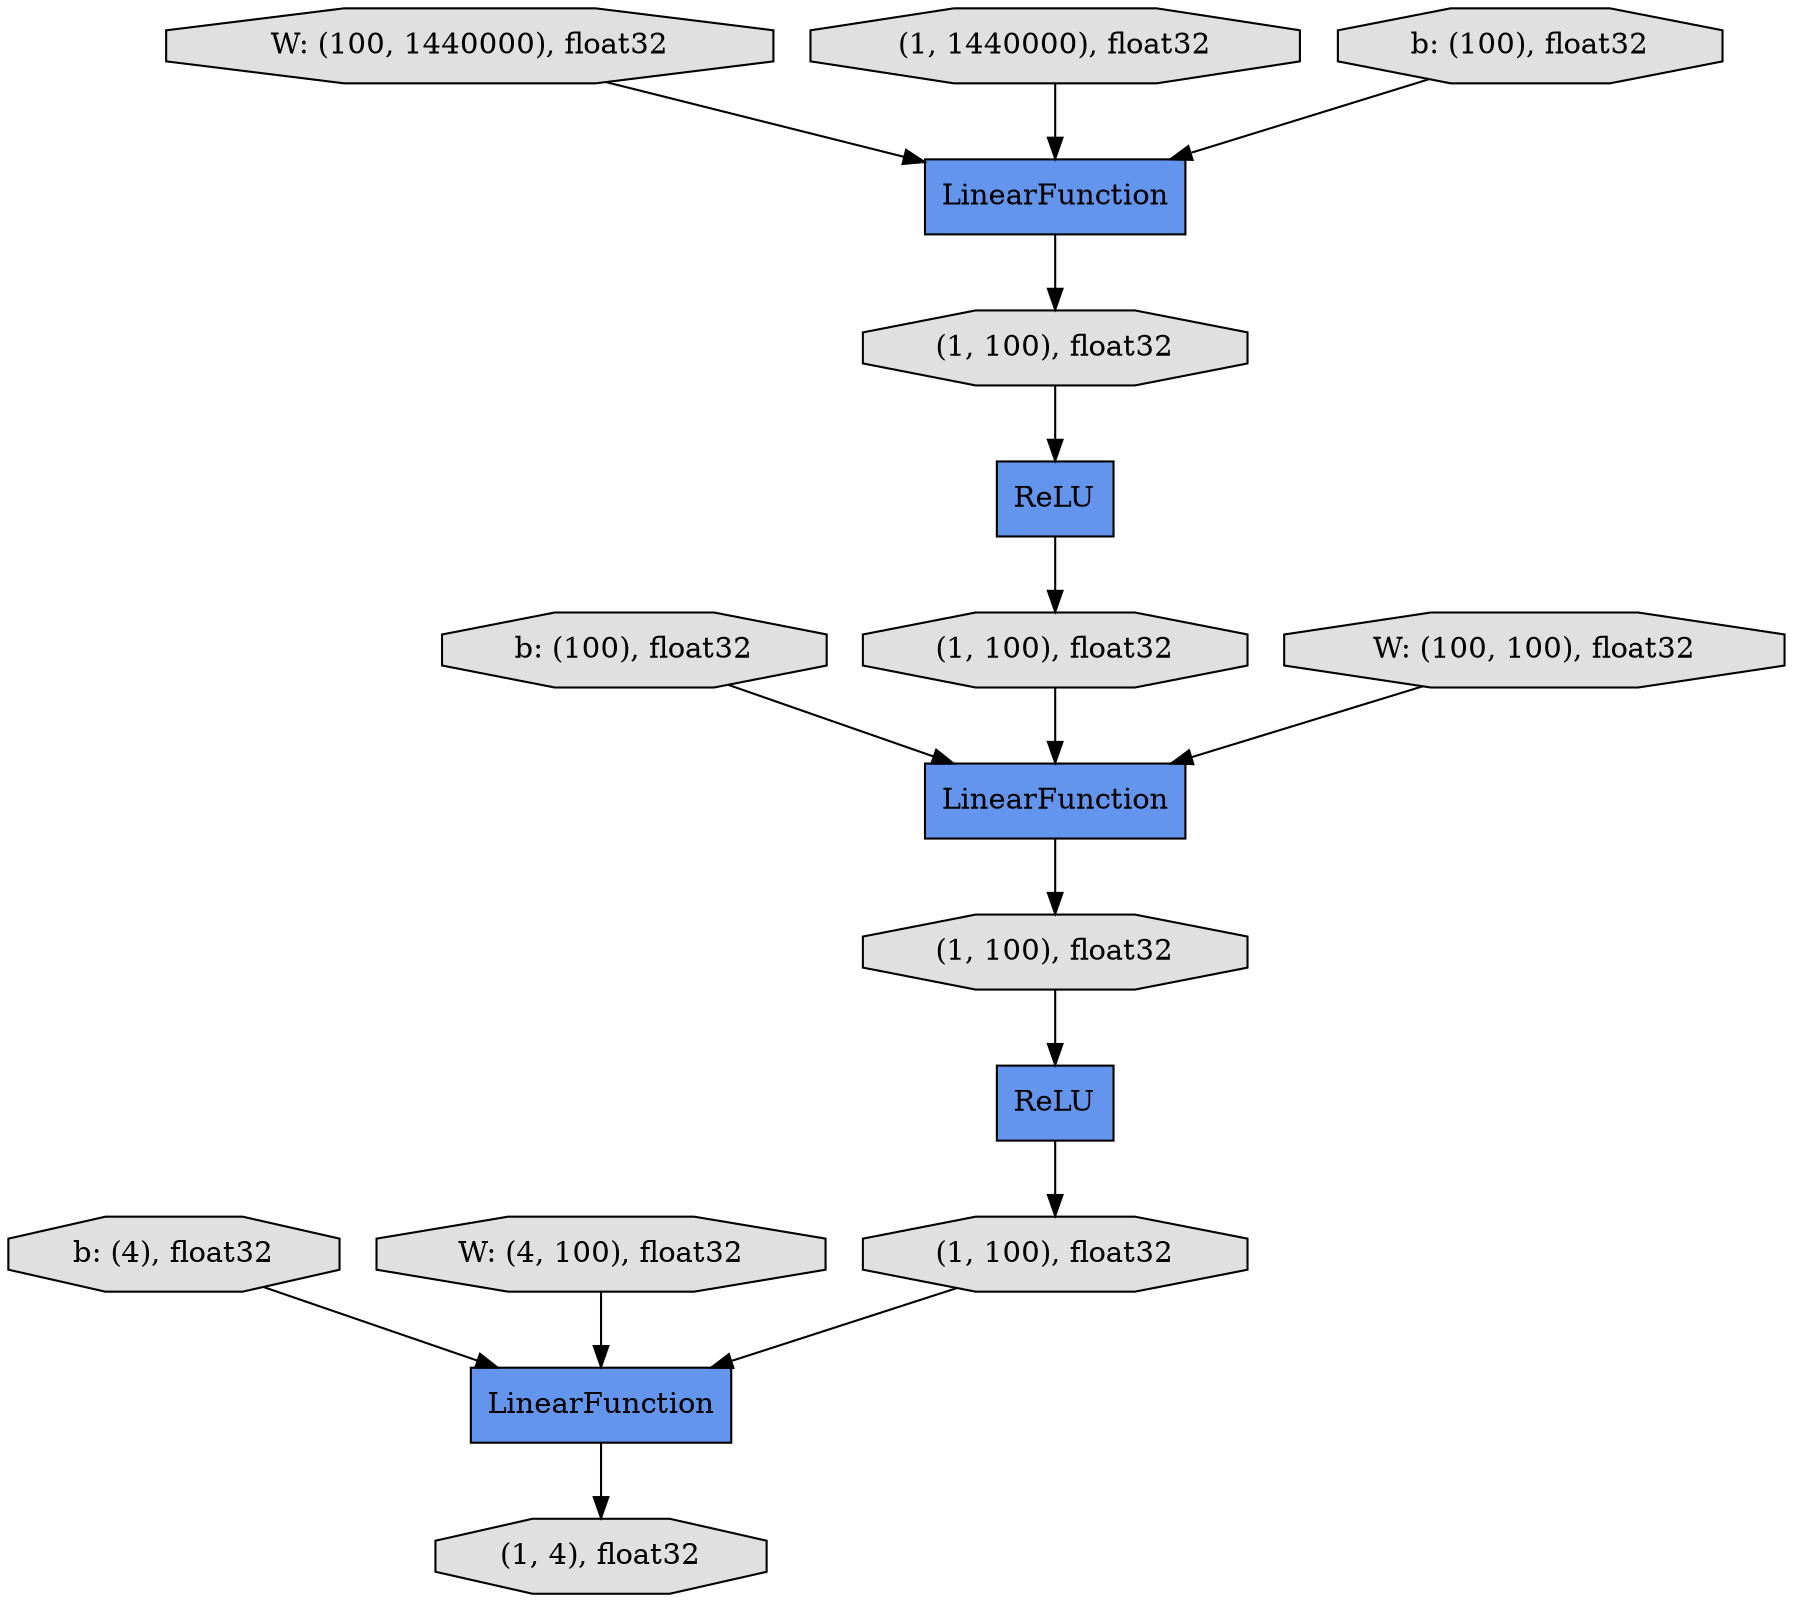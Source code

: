 digraph graphname{rankdir=TB;3029371450368 [label="(1, 100), float32",shape="octagon",fillcolor="#E0E0E0",style="filled"];3029371452440 [label="LinearFunction",shape="record",fillcolor="#6495ED",style="filled"];3029368154656 [label="b: (100), float32",shape="octagon",fillcolor="#E0E0E0",style="filled"];3029371451992 [label="(1, 100), float32",shape="octagon",fillcolor="#E0E0E0",style="filled"];3029371451488 [label="(1, 4), float32",shape="octagon",fillcolor="#E0E0E0",style="filled"];3029371449976 [label="(1, 100), float32",shape="octagon",fillcolor="#E0E0E0",style="filled"];3029371450536 [label="ReLU",shape="record",fillcolor="#6495ED",style="filled"];3029306699960 [label="W: (100, 1440000), float32",shape="octagon",fillcolor="#E0E0E0",style="filled"];3029368154320 [label="W: (100, 100), float32",shape="octagon",fillcolor="#E0E0E0",style="filled"];3029371451600 [label="(1, 1440000), float32",shape="octagon",fillcolor="#E0E0E0",style="filled"];3029368153872 [label="b: (100), float32",shape="octagon",fillcolor="#E0E0E0",style="filled"];3029371452384 [label="LinearFunction",shape="record",fillcolor="#6495ED",style="filled"];3029371452272 [label="ReLU",shape="record",fillcolor="#6495ED",style="filled"];3029371451264 [label="(1, 100), float32",shape="octagon",fillcolor="#E0E0E0",style="filled"];3029368155608 [label="b: (4), float32",shape="octagon",fillcolor="#E0E0E0",style="filled"];3029368155104 [label="W: (4, 100), float32",shape="octagon",fillcolor="#E0E0E0",style="filled"];3029371389936 [label="LinearFunction",shape="record",fillcolor="#6495ED",style="filled"];3029368154320 -> 3029371452440;3029371389936 -> 3029371451488;3029371451992 -> 3029371450536;3029371450368 -> 3029371452272;3029371449976 -> 3029371452440;3029371450536 -> 3029371449976;3029306699960 -> 3029371452384;3029368155608 -> 3029371389936;3029368153872 -> 3029371452384;3029368154656 -> 3029371452440;3029368155104 -> 3029371389936;3029371452384 -> 3029371451992;3029371451600 -> 3029371452384;3029371452440 -> 3029371450368;3029371452272 -> 3029371451264;3029371451264 -> 3029371389936;}